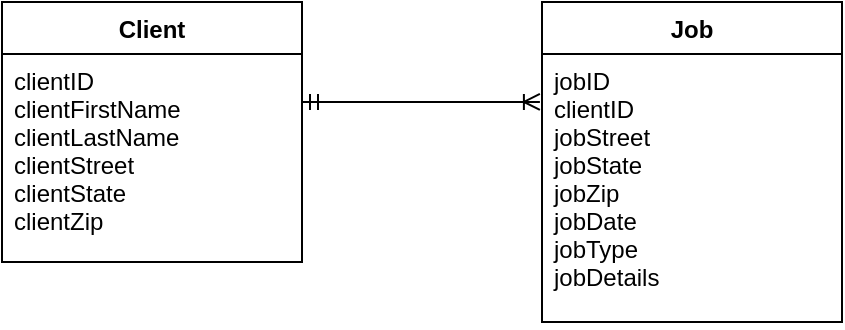 <mxfile version="14.4.6" type="device"><diagram id="5QIdHlwKDhX9zk10DopZ" name="Page-1"><mxGraphModel dx="868" dy="479" grid="1" gridSize="10" guides="1" tooltips="1" connect="1" arrows="1" fold="1" page="1" pageScale="1" pageWidth="850" pageHeight="1100" math="0" shadow="0"><root><mxCell id="0"/><mxCell id="1" parent="0"/><mxCell id="FYsBSVUFyQjLNRpehM8Y-1" value="Client" style="swimlane;fontStyle=1;align=center;verticalAlign=top;childLayout=stackLayout;horizontal=1;startSize=26;horizontalStack=0;resizeParent=1;resizeParentMax=0;resizeLast=0;collapsible=1;marginBottom=0;" vertex="1" parent="1"><mxGeometry x="60" y="60" width="150" height="130" as="geometry"/></mxCell><mxCell id="FYsBSVUFyQjLNRpehM8Y-2" value="clientID&#xA;clientFirstName&#xA;clientLastName&#xA;clientStreet&#xA;clientState&#xA;clientZip&#xA;&#xA;&#xA;" style="text;strokeColor=none;fillColor=none;align=left;verticalAlign=top;spacingLeft=4;spacingRight=4;overflow=hidden;rotatable=0;points=[[0,0.5],[1,0.5]];portConstraint=eastwest;" vertex="1" parent="FYsBSVUFyQjLNRpehM8Y-1"><mxGeometry y="26" width="150" height="104" as="geometry"/></mxCell><mxCell id="FYsBSVUFyQjLNRpehM8Y-5" value="Job" style="swimlane;fontStyle=1;align=center;verticalAlign=top;childLayout=stackLayout;horizontal=1;startSize=26;horizontalStack=0;resizeParent=1;resizeParentMax=0;resizeLast=0;collapsible=1;marginBottom=0;" vertex="1" parent="1"><mxGeometry x="330" y="60" width="150" height="160" as="geometry"/></mxCell><mxCell id="FYsBSVUFyQjLNRpehM8Y-6" value="jobID&#xA;clientID&#xA;jobStreet&#xA;jobState&#xA;jobZip&#xA;jobDate&#xA;jobType&#xA;jobDetails&#xA;&#xA;&#xA;&#xA;" style="text;strokeColor=none;fillColor=none;align=left;verticalAlign=top;spacingLeft=4;spacingRight=4;overflow=hidden;rotatable=0;points=[[0,0.5],[1,0.5]];portConstraint=eastwest;" vertex="1" parent="FYsBSVUFyQjLNRpehM8Y-5"><mxGeometry y="26" width="150" height="134" as="geometry"/></mxCell><mxCell id="FYsBSVUFyQjLNRpehM8Y-8" value="" style="edgeStyle=entityRelationEdgeStyle;fontSize=12;html=1;endArrow=ERoneToMany;startArrow=ERmandOne;entryX=-0.007;entryY=0.179;entryDx=0;entryDy=0;entryPerimeter=0;" edge="1" parent="1" target="FYsBSVUFyQjLNRpehM8Y-6"><mxGeometry width="100" height="100" relative="1" as="geometry"><mxPoint x="210" y="110" as="sourcePoint"/><mxPoint x="310" y="10" as="targetPoint"/></mxGeometry></mxCell></root></mxGraphModel></diagram></mxfile>